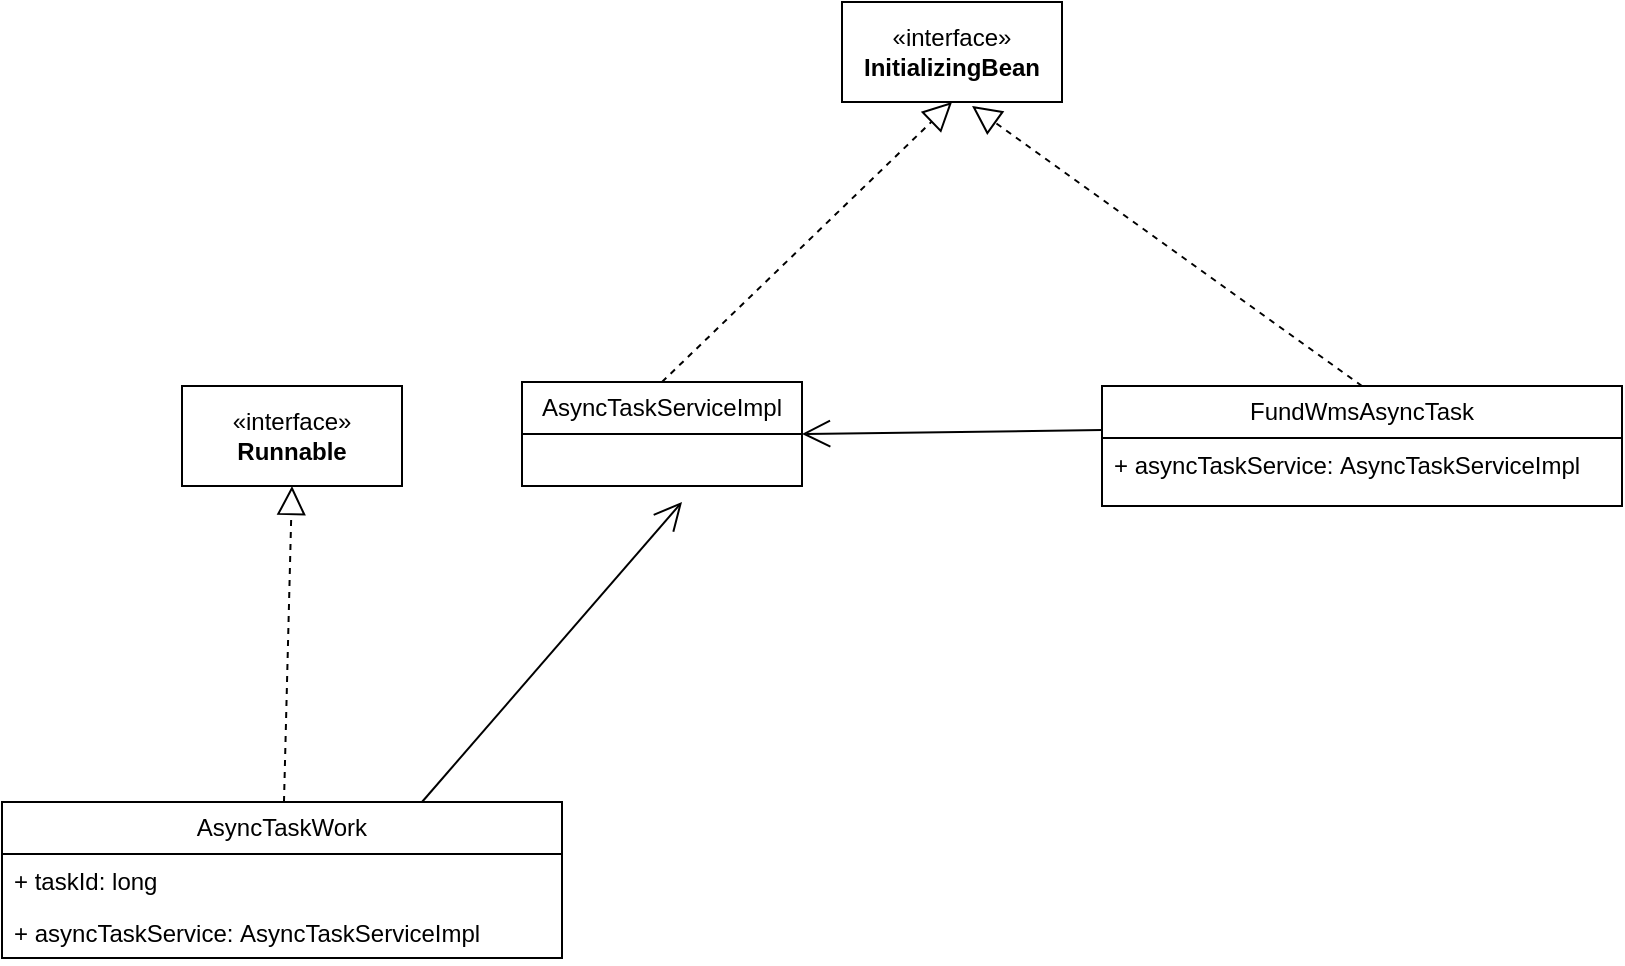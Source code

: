<mxfile version="21.5.2" type="github" pages="3">
  <diagram name="class diagram" id="ikR7i4KXqVAYdrTPTn3q">
    <mxGraphModel dx="2021" dy="656" grid="1" gridSize="10" guides="1" tooltips="1" connect="1" arrows="1" fold="1" page="1" pageScale="1" pageWidth="827" pageHeight="1169" math="0" shadow="0">
      <root>
        <mxCell id="0" />
        <mxCell id="1" parent="0" />
        <mxCell id="8rfrDcUoEPC_cq-M47oy-1" value="AsyncTaskServiceImpl" style="swimlane;fontStyle=0;childLayout=stackLayout;horizontal=1;startSize=26;fillColor=none;horizontalStack=0;resizeParent=1;resizeParentMax=0;resizeLast=0;collapsible=1;marginBottom=0;whiteSpace=wrap;html=1;" vertex="1" parent="1">
          <mxGeometry x="180" y="330" width="140" height="52" as="geometry" />
        </mxCell>
        <mxCell id="8rfrDcUoEPC_cq-M47oy-5" value="FundWmsAsyncTask" style="swimlane;fontStyle=0;childLayout=stackLayout;horizontal=1;startSize=26;fillColor=none;horizontalStack=0;resizeParent=1;resizeParentMax=0;resizeLast=0;collapsible=1;marginBottom=0;whiteSpace=wrap;html=1;" vertex="1" parent="1">
          <mxGeometry x="470" y="332" width="260" height="60" as="geometry" />
        </mxCell>
        <mxCell id="g2iz1l07HuA3bQ5gWP3K-1" value="+ asyncTaskService:&amp;nbsp;AsyncTaskServiceImpl" style="text;strokeColor=none;fillColor=none;align=left;verticalAlign=top;spacingLeft=4;spacingRight=4;overflow=hidden;rotatable=0;points=[[0,0.5],[1,0.5]];portConstraint=eastwest;whiteSpace=wrap;html=1;" vertex="1" parent="8rfrDcUoEPC_cq-M47oy-5">
          <mxGeometry y="26" width="260" height="34" as="geometry" />
        </mxCell>
        <mxCell id="8rfrDcUoEPC_cq-M47oy-9" value="«interface»&lt;br&gt;&lt;b&gt;InitializingBean&lt;/b&gt;" style="html=1;whiteSpace=wrap;" vertex="1" parent="1">
          <mxGeometry x="340" y="140" width="110" height="50" as="geometry" />
        </mxCell>
        <mxCell id="8rfrDcUoEPC_cq-M47oy-10" value="" style="endArrow=block;dashed=1;endFill=0;endSize=12;html=1;rounded=0;entryX=0.5;entryY=1;entryDx=0;entryDy=0;exitX=0.5;exitY=0;exitDx=0;exitDy=0;" edge="1" parent="1" source="8rfrDcUoEPC_cq-M47oy-1" target="8rfrDcUoEPC_cq-M47oy-9">
          <mxGeometry width="160" relative="1" as="geometry">
            <mxPoint x="110" y="340" as="sourcePoint" />
            <mxPoint x="270" y="340" as="targetPoint" />
          </mxGeometry>
        </mxCell>
        <mxCell id="8rfrDcUoEPC_cq-M47oy-11" value="" style="endArrow=block;dashed=1;endFill=0;endSize=12;html=1;rounded=0;exitX=0.5;exitY=0;exitDx=0;exitDy=0;entryX=0.591;entryY=1.04;entryDx=0;entryDy=0;entryPerimeter=0;" edge="1" parent="1" source="8rfrDcUoEPC_cq-M47oy-5" target="8rfrDcUoEPC_cq-M47oy-9">
          <mxGeometry width="160" relative="1" as="geometry">
            <mxPoint x="110" y="340" as="sourcePoint" />
            <mxPoint x="270" y="340" as="targetPoint" />
          </mxGeometry>
        </mxCell>
        <mxCell id="8rfrDcUoEPC_cq-M47oy-12" value="AsyncTaskWork" style="swimlane;fontStyle=0;childLayout=stackLayout;horizontal=1;startSize=26;fillColor=none;horizontalStack=0;resizeParent=1;resizeParentMax=0;resizeLast=0;collapsible=1;marginBottom=0;whiteSpace=wrap;html=1;" vertex="1" parent="1">
          <mxGeometry x="-80" y="540" width="280" height="78" as="geometry" />
        </mxCell>
        <mxCell id="8rfrDcUoEPC_cq-M47oy-13" value="+&amp;nbsp;taskId&lt;span style=&quot;background-color: initial;&quot;&gt;: long&lt;/span&gt;" style="text;strokeColor=none;fillColor=none;align=left;verticalAlign=top;spacingLeft=4;spacingRight=4;overflow=hidden;rotatable=0;points=[[0,0.5],[1,0.5]];portConstraint=eastwest;whiteSpace=wrap;html=1;" vertex="1" parent="8rfrDcUoEPC_cq-M47oy-12">
          <mxGeometry y="26" width="280" height="26" as="geometry" />
        </mxCell>
        <mxCell id="8rfrDcUoEPC_cq-M47oy-14" value="+ asyncTaskService:&amp;nbsp;AsyncTaskServiceImpl" style="text;strokeColor=none;fillColor=none;align=left;verticalAlign=top;spacingLeft=4;spacingRight=4;overflow=hidden;rotatable=0;points=[[0,0.5],[1,0.5]];portConstraint=eastwest;whiteSpace=wrap;html=1;" vertex="1" parent="8rfrDcUoEPC_cq-M47oy-12">
          <mxGeometry y="52" width="280" height="26" as="geometry" />
        </mxCell>
        <mxCell id="8rfrDcUoEPC_cq-M47oy-16" value="«interface»&lt;br&gt;&lt;b&gt;Runnable&lt;/b&gt;" style="html=1;whiteSpace=wrap;" vertex="1" parent="1">
          <mxGeometry x="10" y="332" width="110" height="50" as="geometry" />
        </mxCell>
        <mxCell id="8rfrDcUoEPC_cq-M47oy-17" value="" style="endArrow=block;dashed=1;endFill=0;endSize=12;html=1;rounded=0;entryX=0.5;entryY=1;entryDx=0;entryDy=0;" edge="1" parent="1" source="8rfrDcUoEPC_cq-M47oy-12" target="8rfrDcUoEPC_cq-M47oy-16">
          <mxGeometry width="160" relative="1" as="geometry">
            <mxPoint x="530" y="340" as="sourcePoint" />
            <mxPoint x="415" y="202" as="targetPoint" />
          </mxGeometry>
        </mxCell>
        <mxCell id="8rfrDcUoEPC_cq-M47oy-18" value="" style="endArrow=open;endFill=1;endSize=12;html=1;rounded=0;exitX=0.75;exitY=0;exitDx=0;exitDy=0;" edge="1" parent="1" source="8rfrDcUoEPC_cq-M47oy-12">
          <mxGeometry width="160" relative="1" as="geometry">
            <mxPoint x="460" y="500" as="sourcePoint" />
            <mxPoint x="260" y="390" as="targetPoint" />
          </mxGeometry>
        </mxCell>
        <mxCell id="g2iz1l07HuA3bQ5gWP3K-2" value="" style="endArrow=open;endFill=1;endSize=12;html=1;rounded=0;exitX=0;exitY=0.367;exitDx=0;exitDy=0;entryX=1;entryY=0.5;entryDx=0;entryDy=0;exitPerimeter=0;" edge="1" parent="1" source="8rfrDcUoEPC_cq-M47oy-5" target="8rfrDcUoEPC_cq-M47oy-1">
          <mxGeometry width="160" relative="1" as="geometry">
            <mxPoint x="140" y="550" as="sourcePoint" />
            <mxPoint x="270" y="400" as="targetPoint" />
          </mxGeometry>
        </mxCell>
      </root>
    </mxGraphModel>
  </diagram>
  <diagram id="Af_HxoB_dP8bMgjfUH3v" name="structure">
    <mxGraphModel dx="1194" dy="656" grid="1" gridSize="10" guides="1" tooltips="1" connect="1" arrows="1" fold="1" page="1" pageScale="1" pageWidth="827" pageHeight="1169" math="0" shadow="0">
      <root>
        <mxCell id="0" />
        <mxCell id="1" parent="0" />
        <mxCell id="BwtJvhmBE2LO-VKlyNQl-1" value="" style="swimlane;startSize=0;" vertex="1" parent="1">
          <mxGeometry x="250" y="350" width="200" height="200" as="geometry">
            <mxRectangle x="250" y="350" width="50" height="40" as="alternateBounds" />
          </mxGeometry>
        </mxCell>
        <mxCell id="BwtJvhmBE2LO-VKlyNQl-2" value="service1" style="whiteSpace=wrap;html=1;" vertex="1" parent="BwtJvhmBE2LO-VKlyNQl-1">
          <mxGeometry x="24" y="130" width="160" height="60" as="geometry" />
        </mxCell>
      </root>
    </mxGraphModel>
  </diagram>
  <diagram id="slAzV9YY-AGd1bLpiqN-" name="flow">
    <mxGraphModel dx="2021" dy="656" grid="1" gridSize="10" guides="1" tooltips="1" connect="1" arrows="1" fold="1" page="1" pageScale="1" pageWidth="827" pageHeight="1169" math="0" shadow="0">
      <root>
        <mxCell id="0" />
        <mxCell id="1" parent="0" />
        <mxCell id="b7P9VEdMYVW15TvzK9gh-39" style="edgeStyle=orthogonalEdgeStyle;rounded=0;orthogonalLoop=1;jettySize=auto;html=1;entryX=0.639;entryY=0;entryDx=0;entryDy=0;entryPerimeter=0;" edge="1" parent="1" source="JW_-LaMGTlPM_i0lU95A-1" target="JW_-LaMGTlPM_i0lU95A-2">
          <mxGeometry relative="1" as="geometry">
            <Array as="points">
              <mxPoint x="230" y="160" />
            </Array>
          </mxGeometry>
        </mxCell>
        <mxCell id="b7P9VEdMYVW15TvzK9gh-40" style="edgeStyle=orthogonalEdgeStyle;rounded=0;orthogonalLoop=1;jettySize=auto;html=1;entryX=0.46;entryY=-0.004;entryDx=0;entryDy=0;entryPerimeter=0;" edge="1" parent="1" source="JW_-LaMGTlPM_i0lU95A-1" target="JW_-LaMGTlPM_i0lU95A-3">
          <mxGeometry relative="1" as="geometry" />
        </mxCell>
        <mxCell id="JW_-LaMGTlPM_i0lU95A-1" value="start" style="whiteSpace=wrap;html=1;" vertex="1" parent="1">
          <mxGeometry x="420" y="130" width="120" height="60" as="geometry" />
        </mxCell>
        <mxCell id="JW_-LaMGTlPM_i0lU95A-2" value="" style="whiteSpace=wrap;html=1;container=1;" vertex="1" parent="1">
          <mxGeometry x="-160" y="290" width="610" height="790" as="geometry" />
        </mxCell>
        <mxCell id="b7P9VEdMYVW15TvzK9gh-5" value="FundWmsAsyncTask init" style="text;html=1;align=center;verticalAlign=middle;resizable=0;points=[];autosize=1;strokeColor=none;fillColor=none;" vertex="1" parent="JW_-LaMGTlPM_i0lU95A-2">
          <mxGeometry x="160.526" y="20.407" width="150" height="30" as="geometry" />
        </mxCell>
        <mxCell id="b7P9VEdMYVW15TvzK9gh-4" value="" style="whiteSpace=wrap;html=1;container=1;" vertex="1" parent="JW_-LaMGTlPM_i0lU95A-2">
          <mxGeometry x="27.595" y="73.89" width="529.741" height="676.11" as="geometry" />
        </mxCell>
        <mxCell id="b7P9VEdMYVW15TvzK9gh-14" style="edgeStyle=orthogonalEdgeStyle;rounded=0;orthogonalLoop=1;jettySize=auto;html=1;" edge="1" parent="b7P9VEdMYVW15TvzK9gh-4" source="b7P9VEdMYVW15TvzK9gh-6" target="b7P9VEdMYVW15TvzK9gh-7">
          <mxGeometry relative="1" as="geometry" />
        </mxCell>
        <mxCell id="b7P9VEdMYVW15TvzK9gh-6" value="loop" style="whiteSpace=wrap;html=1;" vertex="1" parent="b7P9VEdMYVW15TvzK9gh-4">
          <mxGeometry x="188.811" y="28.956" width="116.191" height="37.875" as="geometry" />
        </mxCell>
        <mxCell id="b7P9VEdMYVW15TvzK9gh-11" style="edgeStyle=orthogonalEdgeStyle;rounded=0;orthogonalLoop=1;jettySize=auto;html=1;entryX=0.5;entryY=0;entryDx=0;entryDy=0;" edge="1" parent="b7P9VEdMYVW15TvzK9gh-4" source="b7P9VEdMYVW15TvzK9gh-7" target="b7P9VEdMYVW15TvzK9gh-9">
          <mxGeometry relative="1" as="geometry">
            <Array as="points">
              <mxPoint x="169.929" y="130.252" />
            </Array>
          </mxGeometry>
        </mxCell>
        <mxCell id="b7P9VEdMYVW15TvzK9gh-13" value="isMaster" style="edgeLabel;html=1;align=center;verticalAlign=middle;resizable=0;points=[];" vertex="1" connectable="0" parent="b7P9VEdMYVW15TvzK9gh-11">
          <mxGeometry x="0.168" y="-1" relative="1" as="geometry">
            <mxPoint as="offset" />
          </mxGeometry>
        </mxCell>
        <mxCell id="b7P9VEdMYVW15TvzK9gh-12" value="isFollower" style="edgeStyle=orthogonalEdgeStyle;rounded=0;orthogonalLoop=1;jettySize=auto;html=1;" edge="1" parent="b7P9VEdMYVW15TvzK9gh-4" source="b7P9VEdMYVW15TvzK9gh-7" target="b7P9VEdMYVW15TvzK9gh-10">
          <mxGeometry relative="1" as="geometry">
            <Array as="points">
              <mxPoint x="408.119" y="130.252" />
            </Array>
          </mxGeometry>
        </mxCell>
        <mxCell id="b7P9VEdMYVW15TvzK9gh-7" value="check zkLock" style="rhombus;whiteSpace=wrap;html=1;" vertex="1" parent="b7P9VEdMYVW15TvzK9gh-4">
          <mxGeometry x="188.811" y="101.348" width="116.191" height="57.913" as="geometry" />
        </mxCell>
        <mxCell id="b7P9VEdMYVW15TvzK9gh-15" style="edgeStyle=orthogonalEdgeStyle;rounded=0;orthogonalLoop=1;jettySize=auto;html=1;entryX=0;entryY=0.5;entryDx=0;entryDy=0;" edge="1" parent="b7P9VEdMYVW15TvzK9gh-4" source="b7P9VEdMYVW15TvzK9gh-9" target="b7P9VEdMYVW15TvzK9gh-6">
          <mxGeometry relative="1" as="geometry">
            <Array as="points">
              <mxPoint x="117.644" y="47.778" />
            </Array>
          </mxGeometry>
        </mxCell>
        <mxCell id="b7P9VEdMYVW15TvzK9gh-9" value="" style="whiteSpace=wrap;html=1;container=1;" vertex="1" parent="b7P9VEdMYVW15TvzK9gh-4">
          <mxGeometry x="17.966" y="283.15" width="305.0" height="366.85" as="geometry">
            <mxRectangle x="12.369" y="250.002" width="210" height="30" as="alternateBounds" />
          </mxGeometry>
        </mxCell>
        <mxCell id="b7P9VEdMYVW15TvzK9gh-29" value="asyncTaskService.processTask" style="text;html=1;align=center;verticalAlign=middle;resizable=0;points=[];autosize=1;strokeColor=none;fillColor=none;" vertex="1" parent="b7P9VEdMYVW15TvzK9gh-9">
          <mxGeometry x="1.032e-14" y="11.487" width="190" height="30" as="geometry" />
        </mxCell>
        <mxCell id="b7P9VEdMYVW15TvzK9gh-35" style="edgeStyle=orthogonalEdgeStyle;rounded=0;orthogonalLoop=1;jettySize=auto;html=1;entryX=0.5;entryY=0;entryDx=0;entryDy=0;" edge="1" parent="b7P9VEdMYVW15TvzK9gh-9" source="b7P9VEdMYVW15TvzK9gh-30" target="b7P9VEdMYVW15TvzK9gh-32">
          <mxGeometry relative="1" as="geometry" />
        </mxCell>
        <mxCell id="b7P9VEdMYVW15TvzK9gh-30" value="查询前100个待执行的任务，遍历每个任务" style="whiteSpace=wrap;html=1;" vertex="1" parent="b7P9VEdMYVW15TvzK9gh-9">
          <mxGeometry x="50.83" y="41.49" width="129.17" height="49.9" as="geometry" />
        </mxCell>
        <mxCell id="b7P9VEdMYVW15TvzK9gh-36" value="存在" style="edgeStyle=orthogonalEdgeStyle;rounded=0;orthogonalLoop=1;jettySize=auto;html=1;entryX=0.25;entryY=0;entryDx=0;entryDy=0;" edge="1" parent="b7P9VEdMYVW15TvzK9gh-9" source="b7P9VEdMYVW15TvzK9gh-32" target="b7P9VEdMYVW15TvzK9gh-31">
          <mxGeometry relative="1" as="geometry">
            <Array as="points">
              <mxPoint x="44" y="166" />
            </Array>
          </mxGeometry>
        </mxCell>
        <mxCell id="b7P9VEdMYVW15TvzK9gh-37" style="edgeStyle=orthogonalEdgeStyle;rounded=0;orthogonalLoop=1;jettySize=auto;html=1;entryX=0.5;entryY=0;entryDx=0;entryDy=0;" edge="1" parent="b7P9VEdMYVW15TvzK9gh-9" source="b7P9VEdMYVW15TvzK9gh-32" target="b7P9VEdMYVW15TvzK9gh-34">
          <mxGeometry relative="1" as="geometry" />
        </mxCell>
        <mxCell id="b7P9VEdMYVW15TvzK9gh-38" value="不存在" style="edgeLabel;html=1;align=center;verticalAlign=middle;resizable=0;points=[];" vertex="1" connectable="0" parent="b7P9VEdMYVW15TvzK9gh-37">
          <mxGeometry x="0.198" y="3" relative="1" as="geometry">
            <mxPoint as="offset" />
          </mxGeometry>
        </mxCell>
        <mxCell id="b7P9VEdMYVW15TvzK9gh-32" value="是否存在该任务的redis锁" style="rhombus;whiteSpace=wrap;html=1;fontFamily=Helvetica;fontSize=12;fontColor=default;" vertex="1" parent="b7P9VEdMYVW15TvzK9gh-9">
          <mxGeometry x="69.91" y="122.96" width="91.01" height="87.04" as="geometry" />
        </mxCell>
        <mxCell id="b7P9VEdMYVW15TvzK9gh-31" value="构建AsyncTaskWork提交到线程池" style="whiteSpace=wrap;html=1;" vertex="1" parent="b7P9VEdMYVW15TvzK9gh-9">
          <mxGeometry x="14.44" y="282.96" width="116.96" height="60" as="geometry" />
        </mxCell>
        <mxCell id="b7P9VEdMYVW15TvzK9gh-34" value="在执行中，跳过" style="whiteSpace=wrap;html=1;" vertex="1" parent="b7P9VEdMYVW15TvzK9gh-9">
          <mxGeometry x="180.004" y="282.96" width="92.64" height="60" as="geometry" />
        </mxCell>
        <mxCell id="b7P9VEdMYVW15TvzK9gh-16" style="edgeStyle=orthogonalEdgeStyle;rounded=0;orthogonalLoop=1;jettySize=auto;html=1;entryX=1;entryY=0.5;entryDx=0;entryDy=0;" edge="1" parent="b7P9VEdMYVW15TvzK9gh-4" source="b7P9VEdMYVW15TvzK9gh-10" target="b7P9VEdMYVW15TvzK9gh-6">
          <mxGeometry relative="1" as="geometry">
            <Array as="points">
              <mxPoint x="466.218" y="47.778" />
            </Array>
          </mxGeometry>
        </mxCell>
        <mxCell id="b7P9VEdMYVW15TvzK9gh-10" value="sleep 1s" style="whiteSpace=wrap;html=1;" vertex="1" parent="b7P9VEdMYVW15TvzK9gh-4">
          <mxGeometry x="350.024" y="283.159" width="174.287" height="43.435" as="geometry" />
        </mxCell>
        <mxCell id="b7P9VEdMYVW15TvzK9gh-17" value="startTread" style="text;html=1;align=center;verticalAlign=middle;resizable=0;points=[];autosize=1;strokeColor=none;fillColor=none;" vertex="1" parent="b7P9VEdMYVW15TvzK9gh-4">
          <mxGeometry x="17.966" y="11.326" width="80" height="30" as="geometry" />
        </mxCell>
        <mxCell id="JW_-LaMGTlPM_i0lU95A-3" value="" style="whiteSpace=wrap;html=1;container=1;" vertex="1" parent="1">
          <mxGeometry x="550" y="290" width="430" height="570" as="geometry" />
        </mxCell>
        <mxCell id="b7P9VEdMYVW15TvzK9gh-19" value="" style="whiteSpace=wrap;html=1;container=1;" vertex="1" parent="JW_-LaMGTlPM_i0lU95A-3">
          <mxGeometry x="28.667" y="70" width="315.333" height="36.47" as="geometry" />
        </mxCell>
        <mxCell id="b7P9VEdMYVW15TvzK9gh-18" value="init executorPool" style="text;html=1;align=center;verticalAlign=middle;resizable=0;points=[];autosize=1;strokeColor=none;fillColor=none;" vertex="1" parent="b7P9VEdMYVW15TvzK9gh-19">
          <mxGeometry x="14.333" y="2.279" width="110" height="30" as="geometry" />
        </mxCell>
        <mxCell id="b7P9VEdMYVW15TvzK9gh-20" value="" style="whiteSpace=wrap;html=1;container=1;" vertex="1" parent="JW_-LaMGTlPM_i0lU95A-3">
          <mxGeometry x="28.67" y="140" width="310" height="350" as="geometry" />
        </mxCell>
        <mxCell id="b7P9VEdMYVW15TvzK9gh-25" style="edgeStyle=orthogonalEdgeStyle;rounded=0;orthogonalLoop=1;jettySize=auto;html=1;entryX=0.5;entryY=0;entryDx=0;entryDy=0;" edge="1" parent="b7P9VEdMYVW15TvzK9gh-20" source="b7P9VEdMYVW15TvzK9gh-21" target="b7P9VEdMYVW15TvzK9gh-22">
          <mxGeometry relative="1" as="geometry" />
        </mxCell>
        <mxCell id="b7P9VEdMYVW15TvzK9gh-21" value="sleep 3s" style="whiteSpace=wrap;html=1;" vertex="1" parent="b7P9VEdMYVW15TvzK9gh-20">
          <mxGeometry x="80" y="145" width="120" height="60" as="geometry" />
        </mxCell>
        <mxCell id="b7P9VEdMYVW15TvzK9gh-26" style="edgeStyle=orthogonalEdgeStyle;rounded=0;orthogonalLoop=1;jettySize=auto;html=1;entryX=1;entryY=0.5;entryDx=0;entryDy=0;" edge="1" parent="b7P9VEdMYVW15TvzK9gh-20" source="b7P9VEdMYVW15TvzK9gh-22" target="b7P9VEdMYVW15TvzK9gh-23">
          <mxGeometry relative="1" as="geometry">
            <Array as="points">
              <mxPoint x="230" y="280" />
              <mxPoint x="230" y="75" />
            </Array>
          </mxGeometry>
        </mxCell>
        <mxCell id="b7P9VEdMYVW15TvzK9gh-22" value="查询任务表中状态为待执行的任务数量和第一个待执行任务的序号，记录下来" style="whiteSpace=wrap;html=1;" vertex="1" parent="b7P9VEdMYVW15TvzK9gh-20">
          <mxGeometry x="80" y="250" width="120" height="60" as="geometry" />
        </mxCell>
        <mxCell id="b7P9VEdMYVW15TvzK9gh-24" style="edgeStyle=orthogonalEdgeStyle;rounded=0;orthogonalLoop=1;jettySize=auto;html=1;entryX=0.5;entryY=0;entryDx=0;entryDy=0;" edge="1" parent="b7P9VEdMYVW15TvzK9gh-20" source="b7P9VEdMYVW15TvzK9gh-23" target="b7P9VEdMYVW15TvzK9gh-21">
          <mxGeometry relative="1" as="geometry" />
        </mxCell>
        <mxCell id="b7P9VEdMYVW15TvzK9gh-23" value="loop" style="whiteSpace=wrap;html=1;" vertex="1" parent="b7P9VEdMYVW15TvzK9gh-20">
          <mxGeometry x="80" y="45" width="120" height="60" as="geometry" />
        </mxCell>
        <mxCell id="b7P9VEdMYVW15TvzK9gh-27" value="startThread to updateQueueSize" style="text;html=1;align=center;verticalAlign=middle;resizable=0;points=[];autosize=1;strokeColor=none;fillColor=none;" vertex="1" parent="b7P9VEdMYVW15TvzK9gh-20">
          <mxGeometry x="20" y="10" width="200" height="30" as="geometry" />
        </mxCell>
        <mxCell id="b7P9VEdMYVW15TvzK9gh-28" value="AsyncTaskServiceImpl init" style="text;html=1;align=center;verticalAlign=middle;resizable=0;points=[];autosize=1;strokeColor=none;fillColor=none;" vertex="1" parent="JW_-LaMGTlPM_i0lU95A-3">
          <mxGeometry x="80" y="20" width="160" height="30" as="geometry" />
        </mxCell>
        <mxCell id="b7P9VEdMYVW15TvzK9gh-44" value="" style="whiteSpace=wrap;html=1;" vertex="1" parent="1">
          <mxGeometry x="170" y="1210" width="640" height="1030" as="geometry" />
        </mxCell>
        <mxCell id="b7P9VEdMYVW15TvzK9gh-54" style="edgeStyle=orthogonalEdgeStyle;rounded=0;orthogonalLoop=1;jettySize=auto;html=1;entryX=0.5;entryY=0;entryDx=0;entryDy=0;" edge="1" parent="1" source="b7P9VEdMYVW15TvzK9gh-45" target="b7P9VEdMYVW15TvzK9gh-46">
          <mxGeometry relative="1" as="geometry" />
        </mxCell>
        <mxCell id="b7P9VEdMYVW15TvzK9gh-45" value="构造该任务的redis锁" style="whiteSpace=wrap;html=1;" vertex="1" parent="1">
          <mxGeometry x="320" y="1280" width="120" height="60" as="geometry" />
        </mxCell>
        <mxCell id="b7P9VEdMYVW15TvzK9gh-55" style="edgeStyle=orthogonalEdgeStyle;rounded=0;orthogonalLoop=1;jettySize=auto;html=1;entryX=0.342;entryY=-0.033;entryDx=0;entryDy=0;entryPerimeter=0;" edge="1" parent="1" source="b7P9VEdMYVW15TvzK9gh-46" target="b7P9VEdMYVW15TvzK9gh-47">
          <mxGeometry relative="1" as="geometry">
            <Array as="points">
              <mxPoint x="271" y="1440" />
            </Array>
          </mxGeometry>
        </mxCell>
        <mxCell id="b7P9VEdMYVW15TvzK9gh-56" value="失败" style="edgeLabel;html=1;align=center;verticalAlign=middle;resizable=0;points=[];" vertex="1" connectable="0" parent="b7P9VEdMYVW15TvzK9gh-55">
          <mxGeometry x="0.03" relative="1" as="geometry">
            <mxPoint as="offset" />
          </mxGeometry>
        </mxCell>
        <mxCell id="b7P9VEdMYVW15TvzK9gh-57" style="edgeStyle=orthogonalEdgeStyle;rounded=0;orthogonalLoop=1;jettySize=auto;html=1;entryX=0.5;entryY=0;entryDx=0;entryDy=0;" edge="1" parent="1" source="b7P9VEdMYVW15TvzK9gh-46" target="b7P9VEdMYVW15TvzK9gh-49">
          <mxGeometry relative="1" as="geometry" />
        </mxCell>
        <mxCell id="b7P9VEdMYVW15TvzK9gh-58" value="成功" style="edgeLabel;html=1;align=center;verticalAlign=middle;resizable=0;points=[];" vertex="1" connectable="0" parent="b7P9VEdMYVW15TvzK9gh-57">
          <mxGeometry x="-0.484" y="1" relative="1" as="geometry">
            <mxPoint as="offset" />
          </mxGeometry>
        </mxCell>
        <mxCell id="b7P9VEdMYVW15TvzK9gh-46" value="加锁" style="rhombus;whiteSpace=wrap;html=1;fontFamily=Helvetica;fontSize=12;fontColor=default;" vertex="1" parent="1">
          <mxGeometry x="330" y="1390" width="100" height="100" as="geometry" />
        </mxCell>
        <mxCell id="b7P9VEdMYVW15TvzK9gh-60" style="edgeStyle=orthogonalEdgeStyle;rounded=0;orthogonalLoop=1;jettySize=auto;html=1;entryX=0.25;entryY=0;entryDx=0;entryDy=0;" edge="1" parent="1" source="b7P9VEdMYVW15TvzK9gh-47" target="b7P9VEdMYVW15TvzK9gh-59">
          <mxGeometry relative="1" as="geometry">
            <Array as="points">
              <mxPoint x="280" y="1690" />
              <mxPoint x="280" y="1690" />
            </Array>
          </mxGeometry>
        </mxCell>
        <mxCell id="b7P9VEdMYVW15TvzK9gh-47" value="任务执行中" style="whiteSpace=wrap;html=1;" vertex="1" parent="1">
          <mxGeometry x="230" y="1550" width="120" height="60" as="geometry" />
        </mxCell>
        <mxCell id="b7P9VEdMYVW15TvzK9gh-48" value="end" style="whiteSpace=wrap;html=1;" vertex="1" parent="1">
          <mxGeometry x="250" y="2060" width="120" height="60" as="geometry" />
        </mxCell>
        <mxCell id="b7P9VEdMYVW15TvzK9gh-61" style="edgeStyle=orthogonalEdgeStyle;rounded=0;orthogonalLoop=1;jettySize=auto;html=1;entryX=0.9;entryY=0;entryDx=0;entryDy=0;entryPerimeter=0;" edge="1" parent="1" source="b7P9VEdMYVW15TvzK9gh-49" target="b7P9VEdMYVW15TvzK9gh-59">
          <mxGeometry relative="1" as="geometry">
            <Array as="points">
              <mxPoint x="360" y="1580" />
              <mxPoint x="360" y="1920" />
              <mxPoint x="358" y="1920" />
            </Array>
          </mxGeometry>
        </mxCell>
        <mxCell id="b7P9VEdMYVW15TvzK9gh-62" value="不是待执行" style="edgeLabel;html=1;align=center;verticalAlign=middle;resizable=0;points=[];" vertex="1" connectable="0" parent="b7P9VEdMYVW15TvzK9gh-61">
          <mxGeometry x="-0.031" y="-1" relative="1" as="geometry">
            <mxPoint as="offset" />
          </mxGeometry>
        </mxCell>
        <mxCell id="b7P9VEdMYVW15TvzK9gh-63" style="edgeStyle=orthogonalEdgeStyle;rounded=0;orthogonalLoop=1;jettySize=auto;html=1;entryX=0;entryY=0.5;entryDx=0;entryDy=0;" edge="1" parent="1" source="b7P9VEdMYVW15TvzK9gh-49" target="b7P9VEdMYVW15TvzK9gh-50">
          <mxGeometry relative="1" as="geometry" />
        </mxCell>
        <mxCell id="b7P9VEdMYVW15TvzK9gh-64" value="待执行" style="edgeLabel;html=1;align=center;verticalAlign=middle;resizable=0;points=[];" vertex="1" connectable="0" parent="b7P9VEdMYVW15TvzK9gh-63">
          <mxGeometry x="-0.15" y="-1" relative="1" as="geometry">
            <mxPoint as="offset" />
          </mxGeometry>
        </mxCell>
        <mxCell id="b7P9VEdMYVW15TvzK9gh-49" value="检查任务状态" style="rhombus;whiteSpace=wrap;html=1;fontFamily=Helvetica;fontSize=12;fontColor=default;" vertex="1" parent="1">
          <mxGeometry x="450" y="1525" width="100" height="110" as="geometry" />
        </mxCell>
        <mxCell id="b7P9VEdMYVW15TvzK9gh-65" style="edgeStyle=orthogonalEdgeStyle;rounded=0;orthogonalLoop=1;jettySize=auto;html=1;entryX=0.5;entryY=0;entryDx=0;entryDy=0;" edge="1" parent="1" source="b7P9VEdMYVW15TvzK9gh-50" target="b7P9VEdMYVW15TvzK9gh-51">
          <mxGeometry relative="1" as="geometry" />
        </mxCell>
        <mxCell id="b7P9VEdMYVW15TvzK9gh-50" value="执行任务" style="whiteSpace=wrap;html=1;" vertex="1" parent="1">
          <mxGeometry x="630" y="1550" width="120" height="60" as="geometry" />
        </mxCell>
        <mxCell id="b7P9VEdMYVW15TvzK9gh-66" style="edgeStyle=orthogonalEdgeStyle;rounded=0;orthogonalLoop=1;jettySize=auto;html=1;entryX=0.417;entryY=0;entryDx=0;entryDy=0;entryPerimeter=0;" edge="1" parent="1" source="b7P9VEdMYVW15TvzK9gh-51" target="b7P9VEdMYVW15TvzK9gh-53">
          <mxGeometry relative="1" as="geometry" />
        </mxCell>
        <mxCell id="b7P9VEdMYVW15TvzK9gh-69" value="异常" style="edgeLabel;html=1;align=center;verticalAlign=middle;resizable=0;points=[];" vertex="1" connectable="0" parent="b7P9VEdMYVW15TvzK9gh-66">
          <mxGeometry x="-0.38" y="-3" relative="1" as="geometry">
            <mxPoint as="offset" />
          </mxGeometry>
        </mxCell>
        <mxCell id="b7P9VEdMYVW15TvzK9gh-67" style="edgeStyle=orthogonalEdgeStyle;rounded=0;orthogonalLoop=1;jettySize=auto;html=1;entryX=0.417;entryY=0;entryDx=0;entryDy=0;entryPerimeter=0;" edge="1" parent="1" source="b7P9VEdMYVW15TvzK9gh-51" target="b7P9VEdMYVW15TvzK9gh-52">
          <mxGeometry relative="1" as="geometry" />
        </mxCell>
        <mxCell id="b7P9VEdMYVW15TvzK9gh-68" value="成功" style="edgeLabel;html=1;align=center;verticalAlign=middle;resizable=0;points=[];" vertex="1" connectable="0" parent="b7P9VEdMYVW15TvzK9gh-67">
          <mxGeometry x="0.44" relative="1" as="geometry">
            <mxPoint as="offset" />
          </mxGeometry>
        </mxCell>
        <mxCell id="b7P9VEdMYVW15TvzK9gh-51" value="执行成功？" style="rhombus;whiteSpace=wrap;html=1;fontFamily=Helvetica;fontSize=12;fontColor=default;" vertex="1" parent="1">
          <mxGeometry x="640" y="1660" width="100" height="90" as="geometry" />
        </mxCell>
        <mxCell id="b7P9VEdMYVW15TvzK9gh-70" style="edgeStyle=orthogonalEdgeStyle;rounded=0;orthogonalLoop=1;jettySize=auto;html=1;entryX=1;entryY=0.25;entryDx=0;entryDy=0;" edge="1" parent="1" source="b7P9VEdMYVW15TvzK9gh-52" target="b7P9VEdMYVW15TvzK9gh-59">
          <mxGeometry relative="1" as="geometry" />
        </mxCell>
        <mxCell id="b7P9VEdMYVW15TvzK9gh-52" value="修改任务状态" style="whiteSpace=wrap;html=1;" vertex="1" parent="1">
          <mxGeometry x="460" y="1850" width="120" height="60" as="geometry" />
        </mxCell>
        <mxCell id="b7P9VEdMYVW15TvzK9gh-71" style="edgeStyle=orthogonalEdgeStyle;rounded=0;orthogonalLoop=1;jettySize=auto;html=1;entryX=1.008;entryY=0.633;entryDx=0;entryDy=0;entryPerimeter=0;" edge="1" parent="1" source="b7P9VEdMYVW15TvzK9gh-53" target="b7P9VEdMYVW15TvzK9gh-59">
          <mxGeometry relative="1" as="geometry">
            <Array as="points">
              <mxPoint x="705" y="1988" />
            </Array>
          </mxGeometry>
        </mxCell>
        <mxCell id="b7P9VEdMYVW15TvzK9gh-53" value="捕获异常，日志告警，不修改任务状态，下次就能查询到该任务状态为待执行，就会重新执行" style="whiteSpace=wrap;html=1;" vertex="1" parent="1">
          <mxGeometry x="610" y="1850" width="190" height="60" as="geometry" />
        </mxCell>
        <mxCell id="b7P9VEdMYVW15TvzK9gh-72" style="edgeStyle=orthogonalEdgeStyle;rounded=0;orthogonalLoop=1;jettySize=auto;html=1;" edge="1" parent="1" source="b7P9VEdMYVW15TvzK9gh-59" target="b7P9VEdMYVW15TvzK9gh-48">
          <mxGeometry relative="1" as="geometry" />
        </mxCell>
        <mxCell id="b7P9VEdMYVW15TvzK9gh-59" value="lua脚本检查是否加锁，是否由当前线程持有锁，有则解锁" style="whiteSpace=wrap;html=1;" vertex="1" parent="1">
          <mxGeometry x="250" y="1950" width="120" height="60" as="geometry" />
        </mxCell>
        <mxCell id="b7P9VEdMYVW15TvzK9gh-73" value="AsyncTaskWorker的run方法" style="text;html=1;align=center;verticalAlign=middle;resizable=0;points=[];autosize=1;strokeColor=none;fillColor=none;" vertex="1" parent="1">
          <mxGeometry x="190" y="1220" width="170" height="30" as="geometry" />
        </mxCell>
      </root>
    </mxGraphModel>
  </diagram>
</mxfile>
